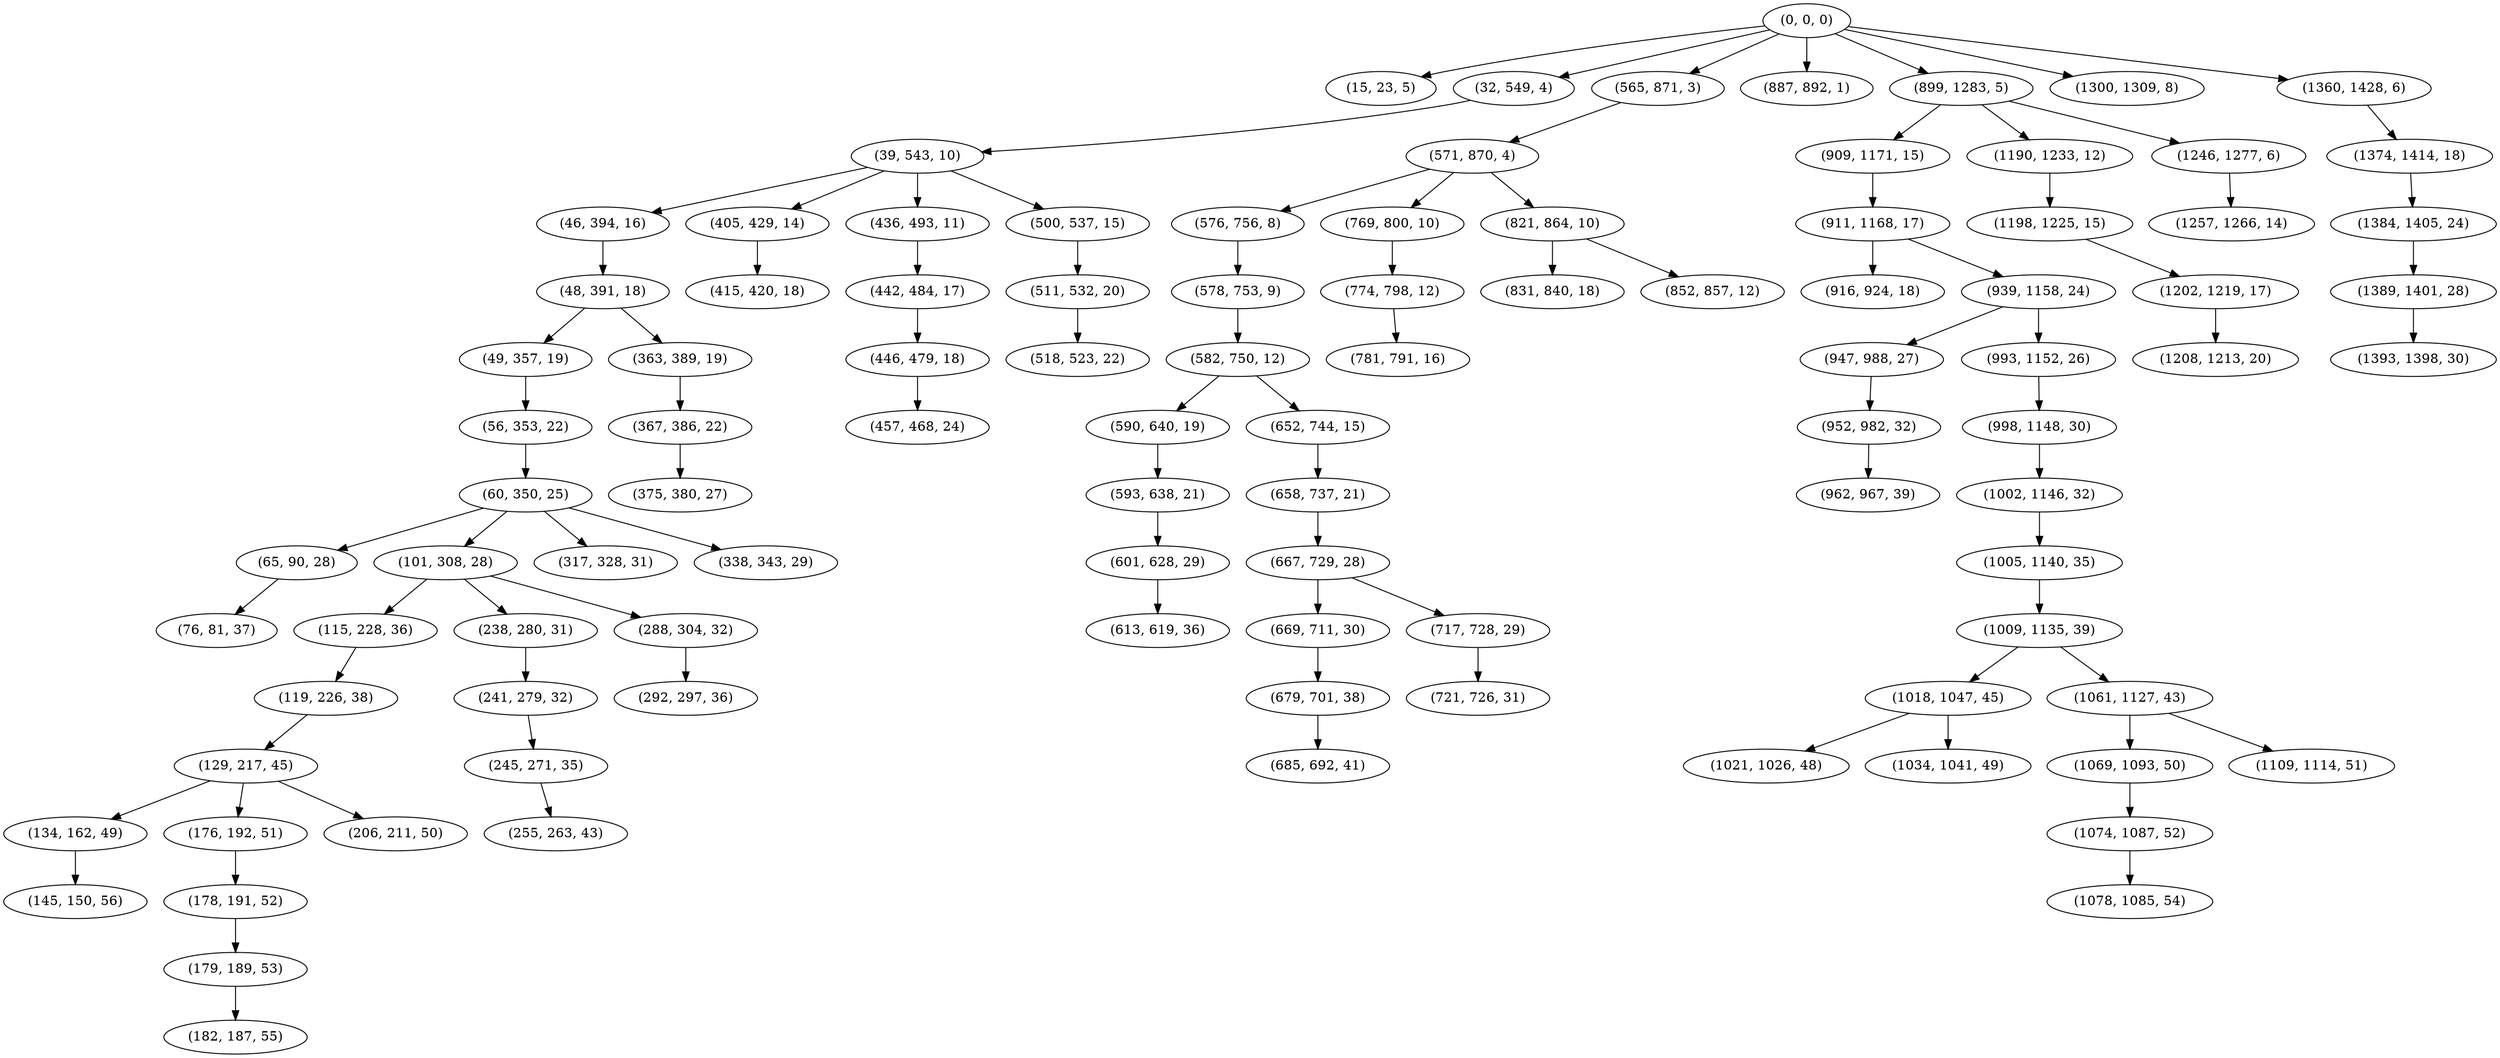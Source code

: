 digraph tree {
    "(0, 0, 0)";
    "(15, 23, 5)";
    "(32, 549, 4)";
    "(39, 543, 10)";
    "(46, 394, 16)";
    "(48, 391, 18)";
    "(49, 357, 19)";
    "(56, 353, 22)";
    "(60, 350, 25)";
    "(65, 90, 28)";
    "(76, 81, 37)";
    "(101, 308, 28)";
    "(115, 228, 36)";
    "(119, 226, 38)";
    "(129, 217, 45)";
    "(134, 162, 49)";
    "(145, 150, 56)";
    "(176, 192, 51)";
    "(178, 191, 52)";
    "(179, 189, 53)";
    "(182, 187, 55)";
    "(206, 211, 50)";
    "(238, 280, 31)";
    "(241, 279, 32)";
    "(245, 271, 35)";
    "(255, 263, 43)";
    "(288, 304, 32)";
    "(292, 297, 36)";
    "(317, 328, 31)";
    "(338, 343, 29)";
    "(363, 389, 19)";
    "(367, 386, 22)";
    "(375, 380, 27)";
    "(405, 429, 14)";
    "(415, 420, 18)";
    "(436, 493, 11)";
    "(442, 484, 17)";
    "(446, 479, 18)";
    "(457, 468, 24)";
    "(500, 537, 15)";
    "(511, 532, 20)";
    "(518, 523, 22)";
    "(565, 871, 3)";
    "(571, 870, 4)";
    "(576, 756, 8)";
    "(578, 753, 9)";
    "(582, 750, 12)";
    "(590, 640, 19)";
    "(593, 638, 21)";
    "(601, 628, 29)";
    "(613, 619, 36)";
    "(652, 744, 15)";
    "(658, 737, 21)";
    "(667, 729, 28)";
    "(669, 711, 30)";
    "(679, 701, 38)";
    "(685, 692, 41)";
    "(717, 728, 29)";
    "(721, 726, 31)";
    "(769, 800, 10)";
    "(774, 798, 12)";
    "(781, 791, 16)";
    "(821, 864, 10)";
    "(831, 840, 18)";
    "(852, 857, 12)";
    "(887, 892, 1)";
    "(899, 1283, 5)";
    "(909, 1171, 15)";
    "(911, 1168, 17)";
    "(916, 924, 18)";
    "(939, 1158, 24)";
    "(947, 988, 27)";
    "(952, 982, 32)";
    "(962, 967, 39)";
    "(993, 1152, 26)";
    "(998, 1148, 30)";
    "(1002, 1146, 32)";
    "(1005, 1140, 35)";
    "(1009, 1135, 39)";
    "(1018, 1047, 45)";
    "(1021, 1026, 48)";
    "(1034, 1041, 49)";
    "(1061, 1127, 43)";
    "(1069, 1093, 50)";
    "(1074, 1087, 52)";
    "(1078, 1085, 54)";
    "(1109, 1114, 51)";
    "(1190, 1233, 12)";
    "(1198, 1225, 15)";
    "(1202, 1219, 17)";
    "(1208, 1213, 20)";
    "(1246, 1277, 6)";
    "(1257, 1266, 14)";
    "(1300, 1309, 8)";
    "(1360, 1428, 6)";
    "(1374, 1414, 18)";
    "(1384, 1405, 24)";
    "(1389, 1401, 28)";
    "(1393, 1398, 30)";
    "(0, 0, 0)" -> "(15, 23, 5)";
    "(0, 0, 0)" -> "(32, 549, 4)";
    "(0, 0, 0)" -> "(565, 871, 3)";
    "(0, 0, 0)" -> "(887, 892, 1)";
    "(0, 0, 0)" -> "(899, 1283, 5)";
    "(0, 0, 0)" -> "(1300, 1309, 8)";
    "(0, 0, 0)" -> "(1360, 1428, 6)";
    "(32, 549, 4)" -> "(39, 543, 10)";
    "(39, 543, 10)" -> "(46, 394, 16)";
    "(39, 543, 10)" -> "(405, 429, 14)";
    "(39, 543, 10)" -> "(436, 493, 11)";
    "(39, 543, 10)" -> "(500, 537, 15)";
    "(46, 394, 16)" -> "(48, 391, 18)";
    "(48, 391, 18)" -> "(49, 357, 19)";
    "(48, 391, 18)" -> "(363, 389, 19)";
    "(49, 357, 19)" -> "(56, 353, 22)";
    "(56, 353, 22)" -> "(60, 350, 25)";
    "(60, 350, 25)" -> "(65, 90, 28)";
    "(60, 350, 25)" -> "(101, 308, 28)";
    "(60, 350, 25)" -> "(317, 328, 31)";
    "(60, 350, 25)" -> "(338, 343, 29)";
    "(65, 90, 28)" -> "(76, 81, 37)";
    "(101, 308, 28)" -> "(115, 228, 36)";
    "(101, 308, 28)" -> "(238, 280, 31)";
    "(101, 308, 28)" -> "(288, 304, 32)";
    "(115, 228, 36)" -> "(119, 226, 38)";
    "(119, 226, 38)" -> "(129, 217, 45)";
    "(129, 217, 45)" -> "(134, 162, 49)";
    "(129, 217, 45)" -> "(176, 192, 51)";
    "(129, 217, 45)" -> "(206, 211, 50)";
    "(134, 162, 49)" -> "(145, 150, 56)";
    "(176, 192, 51)" -> "(178, 191, 52)";
    "(178, 191, 52)" -> "(179, 189, 53)";
    "(179, 189, 53)" -> "(182, 187, 55)";
    "(238, 280, 31)" -> "(241, 279, 32)";
    "(241, 279, 32)" -> "(245, 271, 35)";
    "(245, 271, 35)" -> "(255, 263, 43)";
    "(288, 304, 32)" -> "(292, 297, 36)";
    "(363, 389, 19)" -> "(367, 386, 22)";
    "(367, 386, 22)" -> "(375, 380, 27)";
    "(405, 429, 14)" -> "(415, 420, 18)";
    "(436, 493, 11)" -> "(442, 484, 17)";
    "(442, 484, 17)" -> "(446, 479, 18)";
    "(446, 479, 18)" -> "(457, 468, 24)";
    "(500, 537, 15)" -> "(511, 532, 20)";
    "(511, 532, 20)" -> "(518, 523, 22)";
    "(565, 871, 3)" -> "(571, 870, 4)";
    "(571, 870, 4)" -> "(576, 756, 8)";
    "(571, 870, 4)" -> "(769, 800, 10)";
    "(571, 870, 4)" -> "(821, 864, 10)";
    "(576, 756, 8)" -> "(578, 753, 9)";
    "(578, 753, 9)" -> "(582, 750, 12)";
    "(582, 750, 12)" -> "(590, 640, 19)";
    "(582, 750, 12)" -> "(652, 744, 15)";
    "(590, 640, 19)" -> "(593, 638, 21)";
    "(593, 638, 21)" -> "(601, 628, 29)";
    "(601, 628, 29)" -> "(613, 619, 36)";
    "(652, 744, 15)" -> "(658, 737, 21)";
    "(658, 737, 21)" -> "(667, 729, 28)";
    "(667, 729, 28)" -> "(669, 711, 30)";
    "(667, 729, 28)" -> "(717, 728, 29)";
    "(669, 711, 30)" -> "(679, 701, 38)";
    "(679, 701, 38)" -> "(685, 692, 41)";
    "(717, 728, 29)" -> "(721, 726, 31)";
    "(769, 800, 10)" -> "(774, 798, 12)";
    "(774, 798, 12)" -> "(781, 791, 16)";
    "(821, 864, 10)" -> "(831, 840, 18)";
    "(821, 864, 10)" -> "(852, 857, 12)";
    "(899, 1283, 5)" -> "(909, 1171, 15)";
    "(899, 1283, 5)" -> "(1190, 1233, 12)";
    "(899, 1283, 5)" -> "(1246, 1277, 6)";
    "(909, 1171, 15)" -> "(911, 1168, 17)";
    "(911, 1168, 17)" -> "(916, 924, 18)";
    "(911, 1168, 17)" -> "(939, 1158, 24)";
    "(939, 1158, 24)" -> "(947, 988, 27)";
    "(939, 1158, 24)" -> "(993, 1152, 26)";
    "(947, 988, 27)" -> "(952, 982, 32)";
    "(952, 982, 32)" -> "(962, 967, 39)";
    "(993, 1152, 26)" -> "(998, 1148, 30)";
    "(998, 1148, 30)" -> "(1002, 1146, 32)";
    "(1002, 1146, 32)" -> "(1005, 1140, 35)";
    "(1005, 1140, 35)" -> "(1009, 1135, 39)";
    "(1009, 1135, 39)" -> "(1018, 1047, 45)";
    "(1009, 1135, 39)" -> "(1061, 1127, 43)";
    "(1018, 1047, 45)" -> "(1021, 1026, 48)";
    "(1018, 1047, 45)" -> "(1034, 1041, 49)";
    "(1061, 1127, 43)" -> "(1069, 1093, 50)";
    "(1061, 1127, 43)" -> "(1109, 1114, 51)";
    "(1069, 1093, 50)" -> "(1074, 1087, 52)";
    "(1074, 1087, 52)" -> "(1078, 1085, 54)";
    "(1190, 1233, 12)" -> "(1198, 1225, 15)";
    "(1198, 1225, 15)" -> "(1202, 1219, 17)";
    "(1202, 1219, 17)" -> "(1208, 1213, 20)";
    "(1246, 1277, 6)" -> "(1257, 1266, 14)";
    "(1360, 1428, 6)" -> "(1374, 1414, 18)";
    "(1374, 1414, 18)" -> "(1384, 1405, 24)";
    "(1384, 1405, 24)" -> "(1389, 1401, 28)";
    "(1389, 1401, 28)" -> "(1393, 1398, 30)";
}
